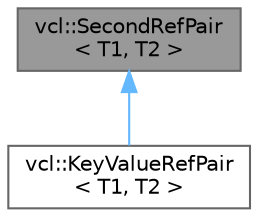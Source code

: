 digraph "vcl::SecondRefPair&lt; T1, T2 &gt;"
{
 // LATEX_PDF_SIZE
  bgcolor="transparent";
  edge [fontname=Helvetica,fontsize=10,labelfontname=Helvetica,labelfontsize=10];
  node [fontname=Helvetica,fontsize=10,shape=box,height=0.2,width=0.4];
  Node1 [label="vcl::SecondRefPair\l\< T1, T2 \>",height=0.2,width=0.4,color="gray40", fillcolor="grey60", style="filled", fontcolor="black",tooltip=" "];
  Node1 -> Node2 [dir="back",color="steelblue1",style="solid"];
  Node2 [label="vcl::KeyValueRefPair\l\< T1, T2 \>",height=0.2,width=0.4,color="gray40", fillcolor="white", style="filled",URL="$classvcl_1_1KeyValueRefPair.html",tooltip=" "];
}

